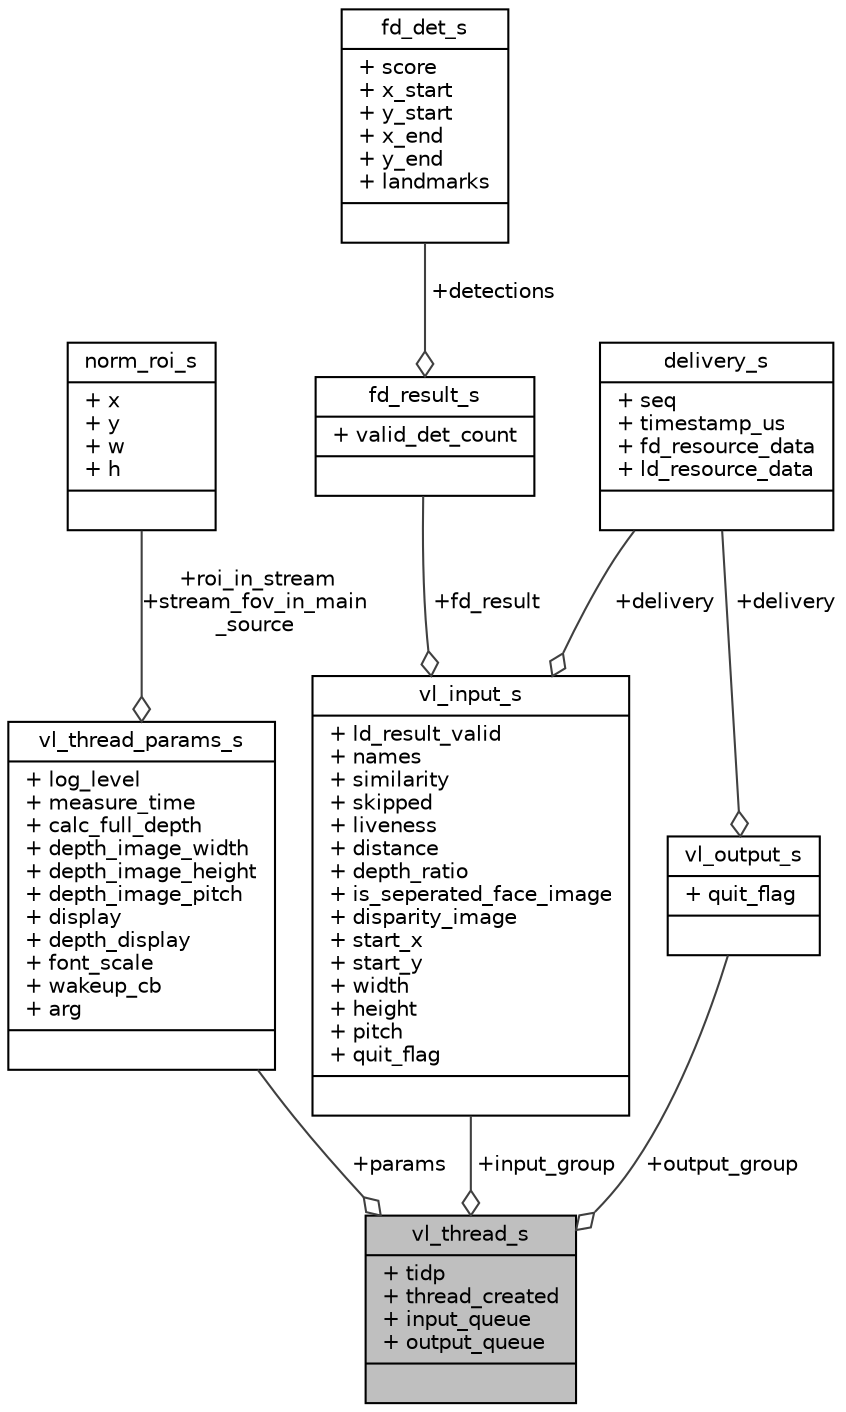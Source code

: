 digraph "vl_thread_s"
{
 // INTERACTIVE_SVG=YES
 // LATEX_PDF_SIZE
  bgcolor="transparent";
  edge [fontname="Helvetica",fontsize="10",labelfontname="Helvetica",labelfontsize="10"];
  node [fontname="Helvetica",fontsize="10",shape=record];
  Node1 [label="{vl_thread_s\n|+ tidp\l+ thread_created\l+ input_queue\l+ output_queue\l|}",height=0.2,width=0.4,color="black", fillcolor="grey75", style="filled", fontcolor="black",tooltip=" "];
  Node2 -> Node1 [color="grey25",fontsize="10",style="solid",label=" +params" ,arrowhead="odiamond",fontname="Helvetica"];
  Node2 [label="{vl_thread_params_s\n|+ log_level\l+ measure_time\l+ calc_full_depth\l+ depth_image_width\l+ depth_image_height\l+ depth_image_pitch\l+ display\l+ depth_display\l+ font_scale\l+ wakeup_cb\l+ arg\l|}",height=0.2,width=0.4,color="black",URL="$dd/d89/structvl__thread__params__s.html",tooltip=" "];
  Node3 -> Node2 [color="grey25",fontsize="10",style="solid",label=" +roi_in_stream\n+stream_fov_in_main\l_source" ,arrowhead="odiamond",fontname="Helvetica"];
  Node3 [label="{norm_roi_s\n|+ x\l+ y\l+ w\l+ h\l|}",height=0.2,width=0.4,color="black",URL="$de/d02/structnorm__roi__s.html",tooltip=" "];
  Node4 -> Node1 [color="grey25",fontsize="10",style="solid",label=" +input_group" ,arrowhead="odiamond",fontname="Helvetica"];
  Node4 [label="{vl_input_s\n|+ ld_result_valid\l+ names\l+ similarity\l+ skipped\l+ liveness\l+ distance\l+ depth_ratio\l+ is_seperated_face_image\l+ disparity_image\l+ start_x\l+ start_y\l+ width\l+ height\l+ pitch\l+ quit_flag\l|}",height=0.2,width=0.4,color="black",URL="$dd/d82/structvl__input__s.html",tooltip=" "];
  Node5 -> Node4 [color="grey25",fontsize="10",style="solid",label=" +fd_result" ,arrowhead="odiamond",fontname="Helvetica"];
  Node5 [label="{fd_result_s\n|+ valid_det_count\l|}",height=0.2,width=0.4,color="black",URL="$df/d78/structfd__result__s.html",tooltip=" "];
  Node6 -> Node5 [color="grey25",fontsize="10",style="solid",label=" +detections" ,arrowhead="odiamond",fontname="Helvetica"];
  Node6 [label="{fd_det_s\n|+ score\l+ x_start\l+ y_start\l+ x_end\l+ y_end\l+ landmarks\l|}",height=0.2,width=0.4,color="black",URL="$dd/d96/structfd__det__s.html",tooltip=" "];
  Node7 -> Node4 [color="grey25",fontsize="10",style="solid",label=" +delivery" ,arrowhead="odiamond",fontname="Helvetica"];
  Node7 [label="{delivery_s\n|+ seq\l+ timestamp_us\l+ fd_resource_data\l+ ld_resource_data\l|}",height=0.2,width=0.4,color="black",URL="$de/d6c/structdelivery__s.html",tooltip=" "];
  Node8 -> Node1 [color="grey25",fontsize="10",style="solid",label=" +output_group" ,arrowhead="odiamond",fontname="Helvetica"];
  Node8 [label="{vl_output_s\n|+ quit_flag\l|}",height=0.2,width=0.4,color="black",URL="$d5/d06/structvl__output__s.html",tooltip=" "];
  Node7 -> Node8 [color="grey25",fontsize="10",style="solid",label=" +delivery" ,arrowhead="odiamond",fontname="Helvetica"];
}
